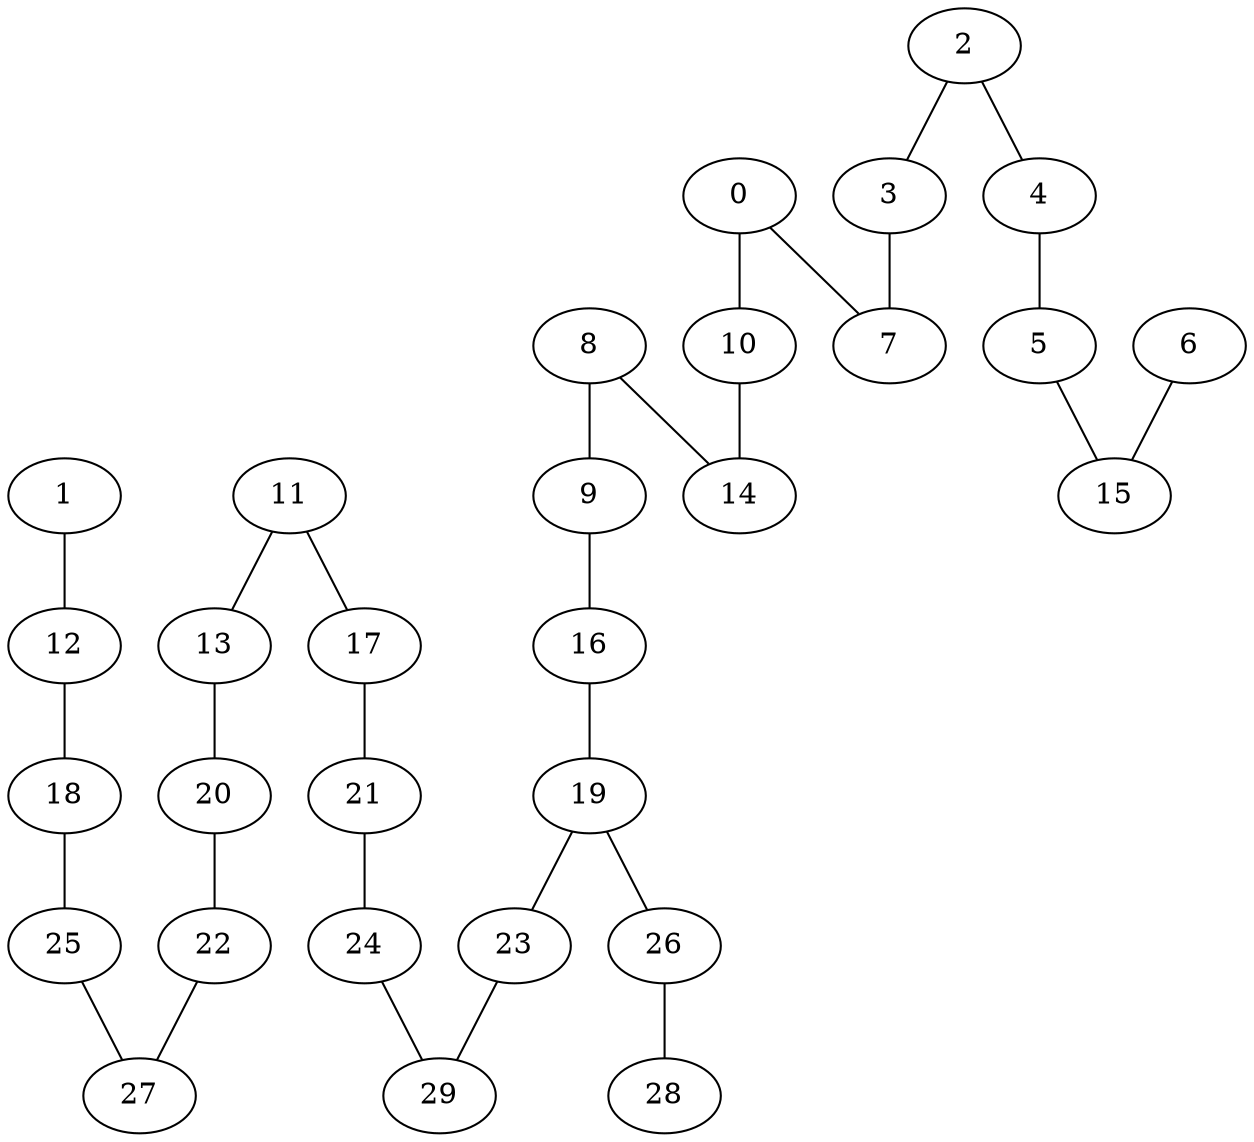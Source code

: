 strict graph G {
1;
12;
18;
25;
27;
22;
20;
13;
11;
17;
21;
24;
29;
23;
19;
26;
28;
16;
9;
8;
14;
10;
0;
7;
3;
2;
4;
5;
15;
6;
11 -- 13;
25 -- 27;
26 -- 28;
24 -- 29;
16 -- 19;
20 -- 22;
1 -- 12;
11 -- 17;
19 -- 23;
8 -- 14;
0 -- 7;
2 -- 4;
9 -- 16;
5 -- 15;
4 -- 5;
8 -- 9;
6 -- 15;
17 -- 21;
22 -- 27;
23 -- 29;
13 -- 20;
21 -- 24;
18 -- 25;
10 -- 14;
12 -- 18;
0 -- 10;
3 -- 7;
2 -- 3;
19 -- 26;
}
